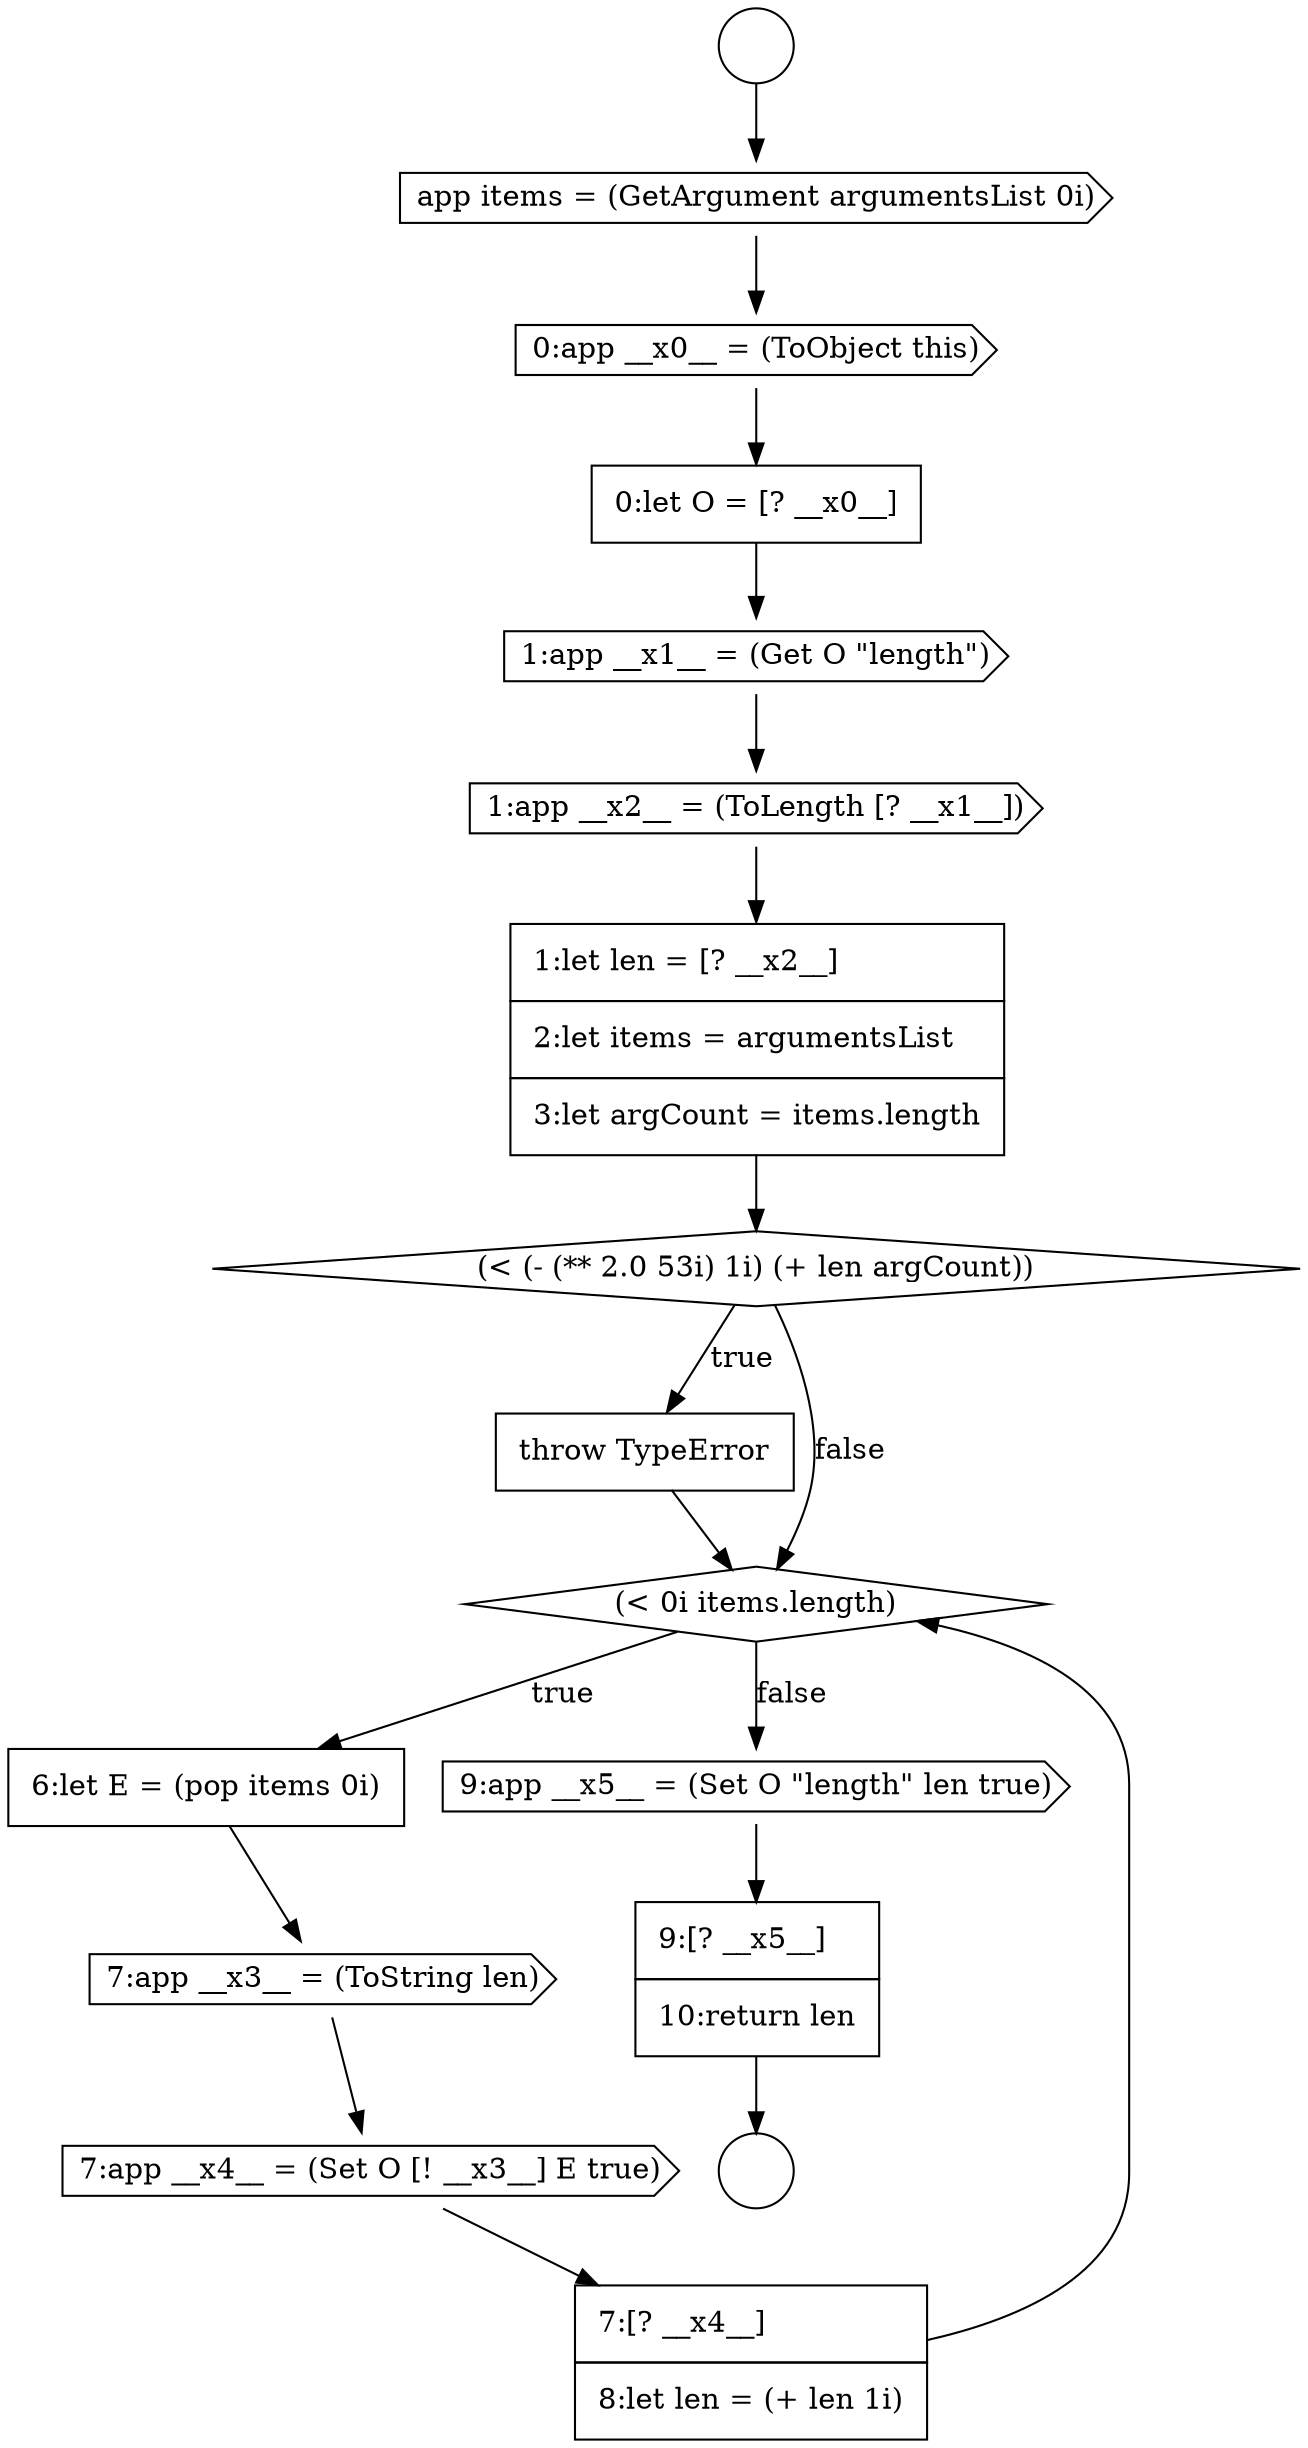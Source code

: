 digraph {
  node13740 [shape=cds, label=<<font color="black">1:app __x1__ = (Get O &quot;length&quot;)</font>> color="black" fillcolor="white" style=filled]
  node13751 [shape=none, margin=0, label=<<font color="black">
    <table border="0" cellborder="1" cellspacing="0" cellpadding="10">
      <tr><td align="left">9:[? __x5__]</td></tr>
      <tr><td align="left">10:return len</td></tr>
    </table>
  </font>> color="black" fillcolor="white" style=filled]
  node13744 [shape=none, margin=0, label=<<font color="black">
    <table border="0" cellborder="1" cellspacing="0" cellpadding="10">
      <tr><td align="left">throw TypeError</td></tr>
    </table>
  </font>> color="black" fillcolor="white" style=filled]
  node13746 [shape=none, margin=0, label=<<font color="black">
    <table border="0" cellborder="1" cellspacing="0" cellpadding="10">
      <tr><td align="left">6:let E = (pop items 0i)</td></tr>
    </table>
  </font>> color="black" fillcolor="white" style=filled]
  node13741 [shape=cds, label=<<font color="black">1:app __x2__ = (ToLength [? __x1__])</font>> color="black" fillcolor="white" style=filled]
  node13745 [shape=diamond, label=<<font color="black">(&lt; 0i items.length)</font>> color="black" fillcolor="white" style=filled]
  node13749 [shape=none, margin=0, label=<<font color="black">
    <table border="0" cellborder="1" cellspacing="0" cellpadding="10">
      <tr><td align="left">7:[? __x4__]</td></tr>
      <tr><td align="left">8:let len = (+ len 1i)</td></tr>
    </table>
  </font>> color="black" fillcolor="white" style=filled]
  node13737 [shape=cds, label=<<font color="black">app items = (GetArgument argumentsList 0i)</font>> color="black" fillcolor="white" style=filled]
  node13742 [shape=none, margin=0, label=<<font color="black">
    <table border="0" cellborder="1" cellspacing="0" cellpadding="10">
      <tr><td align="left">1:let len = [? __x2__]</td></tr>
      <tr><td align="left">2:let items = argumentsList</td></tr>
      <tr><td align="left">3:let argCount = items.length</td></tr>
    </table>
  </font>> color="black" fillcolor="white" style=filled]
  node13739 [shape=none, margin=0, label=<<font color="black">
    <table border="0" cellborder="1" cellspacing="0" cellpadding="10">
      <tr><td align="left">0:let O = [? __x0__]</td></tr>
    </table>
  </font>> color="black" fillcolor="white" style=filled]
  node13748 [shape=cds, label=<<font color="black">7:app __x4__ = (Set O [! __x3__] E true)</font>> color="black" fillcolor="white" style=filled]
  node13738 [shape=cds, label=<<font color="black">0:app __x0__ = (ToObject this)</font>> color="black" fillcolor="white" style=filled]
  node13743 [shape=diamond, label=<<font color="black">(&lt; (- (** 2.0 53i) 1i) (+ len argCount))</font>> color="black" fillcolor="white" style=filled]
  node13736 [shape=circle label=" " color="black" fillcolor="white" style=filled]
  node13747 [shape=cds, label=<<font color="black">7:app __x3__ = (ToString len)</font>> color="black" fillcolor="white" style=filled]
  node13750 [shape=cds, label=<<font color="black">9:app __x5__ = (Set O &quot;length&quot; len true)</font>> color="black" fillcolor="white" style=filled]
  node13735 [shape=circle label=" " color="black" fillcolor="white" style=filled]
  node13742 -> node13743 [ color="black"]
  node13748 -> node13749 [ color="black"]
  node13741 -> node13742 [ color="black"]
  node13735 -> node13737 [ color="black"]
  node13740 -> node13741 [ color="black"]
  node13739 -> node13740 [ color="black"]
  node13751 -> node13736 [ color="black"]
  node13737 -> node13738 [ color="black"]
  node13749 -> node13745 [ color="black"]
  node13743 -> node13744 [label=<<font color="black">true</font>> color="black"]
  node13743 -> node13745 [label=<<font color="black">false</font>> color="black"]
  node13747 -> node13748 [ color="black"]
  node13744 -> node13745 [ color="black"]
  node13738 -> node13739 [ color="black"]
  node13750 -> node13751 [ color="black"]
  node13746 -> node13747 [ color="black"]
  node13745 -> node13746 [label=<<font color="black">true</font>> color="black"]
  node13745 -> node13750 [label=<<font color="black">false</font>> color="black"]
}
